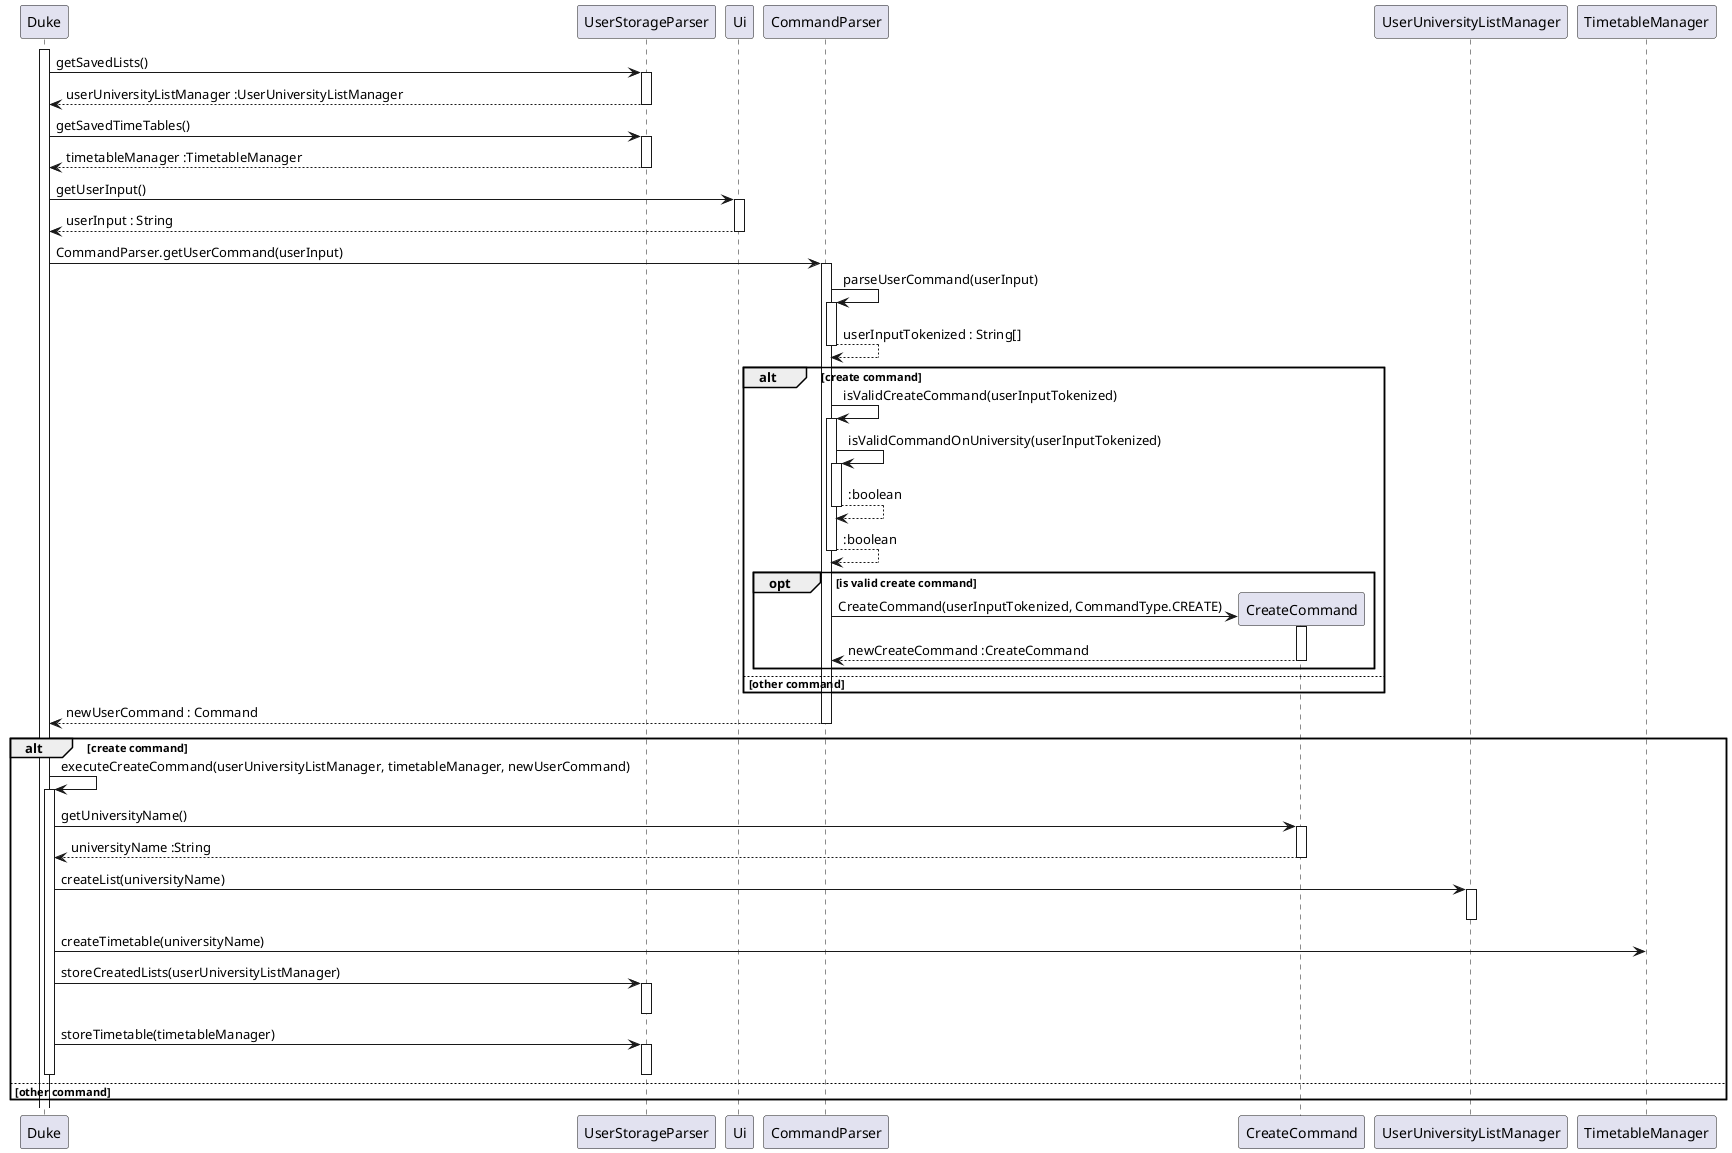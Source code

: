 @startuml

activate Duke

Duke -> UserStorageParser : getSavedLists()
activate UserStorageParser

UserStorageParser --> Duke : userUniversityListManager :UserUniversityListManager
deactivate UserStorageParser

Duke -> UserStorageParser : getSavedTimeTables()
activate UserStorageParser

UserStorageParser --> Duke : timetableManager :TimetableManager
deactivate UserStorageParser

Duke -> Ui : getUserInput()
activate Ui

Ui --> Duke : userInput : String
deactivate Ui

Duke -> CommandParser : CommandParser.getUserCommand(userInput)
activate CommandParser

CommandParser -> CommandParser : parseUserCommand(userInput)
activate CommandParser

CommandParser --> CommandParser : userInputTokenized : String[]
deactivate CommandParser

alt create command

    CommandParser -> CommandParser : isValidCreateCommand(userInputTokenized)
    activate CommandParser

    CommandParser -> CommandParser : isValidCommandOnUniversity(userInputTokenized)
    activate CommandParser

    CommandParser --> CommandParser : :boolean
    deactivate CommandParser

    CommandParser --> CommandParser : :boolean
    deactivate CommandParser

    opt is valid create command

        create CreateCommand
        CommandParser -> CreateCommand : CreateCommand(userInputTokenized, CommandType.CREATE)
        activate CreateCommand

        CreateCommand --> CommandParser : newCreateCommand :CreateCommand
        deactivate CreateCommand
    end

else other command

end

CommandParser --> Duke : newUserCommand : Command
deactivate CommandParser

alt create command

Duke -> Duke : executeCreateCommand(userUniversityListManager, timetableManager, newUserCommand)
activate Duke

    Duke -> CreateCommand : getUniversityName()
    activate CreateCommand

    CreateCommand --> Duke : universityName :String
    deactivate CreateCommand

    Duke -> UserUniversityListManager : createList(universityName)
    activate UserUniversityListManager

    deactivate UserUniversityListManager

    Duke -> TimetableManager : createTimetable(universityName)

    Duke -> UserStorageParser : storeCreatedLists(userUniversityListManager)
    activate UserStorageParser

    deactivate UserStorageParser

    Duke -> UserStorageParser : storeTimetable(timetableManager)
    activate UserStorageParser

    deactivate UserStorageParser
deactivate Duke
else other command
end


@enduml